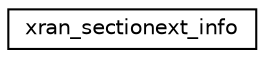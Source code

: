 digraph "Graphical Class Hierarchy"
{
 // LATEX_PDF_SIZE
  edge [fontname="Helvetica",fontsize="10",labelfontname="Helvetica",labelfontsize="10"];
  node [fontname="Helvetica",fontsize="10",shape=record];
  rankdir="LR";
  Node0 [label="xran_sectionext_info",height=0.2,width=0.4,color="black", fillcolor="white", style="filled",URL="$structxran__sectionext__info.html",tooltip=" "];
}
